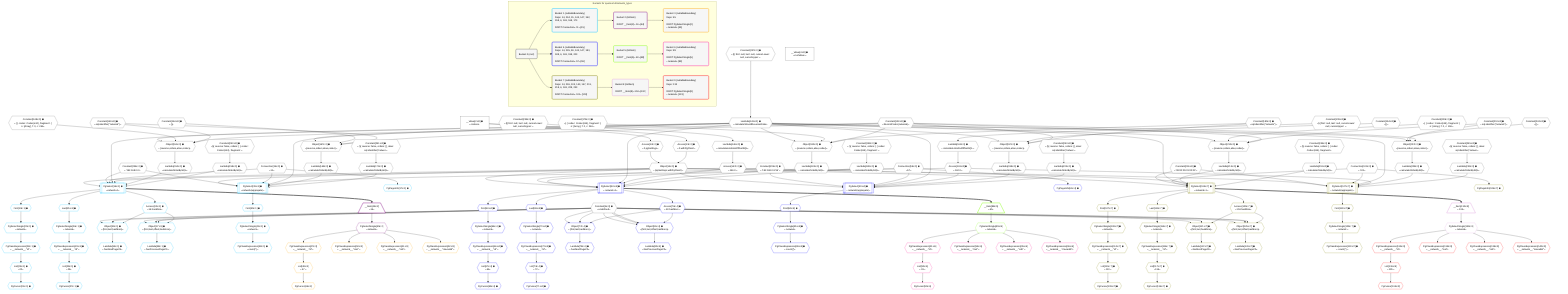 %%{init: {'themeVariables': { 'fontSize': '12px'}}}%%
graph TD
    classDef path fill:#eee,stroke:#000,color:#000
    classDef plan fill:#fff,stroke-width:1px,color:#000
    classDef itemplan fill:#fff,stroke-width:2px,color:#000
    classDef unbatchedplan fill:#dff,stroke-width:1px,color:#000
    classDef sideeffectplan fill:#fcc,stroke-width:2px,color:#000
    classDef bucket fill:#f6f6f6,color:#000,stroke-width:2px,text-align:left


    %% plan dependencies
    Object151{{"Object[151∈0] ➊<br />ᐸ{reverse,orders,alias,codec}ᐳ"}}:::plan
    Lambda143{{"Lambda[143∈0] ➊<br />ᐸcalculateShouldReverseOrderᐳ"}}:::plan
    Constant148{{"Constant[148∈0] ➊<br />ᐸ[ { codec: Codec(int4), fragment: { n: [Array], f: 0, c: 266ᐳ"}}:::plan
    Constant149{{"Constant[149∈0] ➊<br />ᐸsql.identifier(”network”)ᐳ"}}:::plan
    Constant150{{"Constant[150∈0] ➊<br />ᐸRecordCodec(network)ᐳ"}}:::plan
    Lambda143 & Constant148 & Constant149 & Constant150 --> Object151
    Object167{{"Object[167∈0] ➊<br />ᐸ{reverse,orders,alias,codec}ᐳ"}}:::plan
    Constant164{{"Constant[164∈0] ➊<br />ᐸ[]ᐳ"}}:::plan
    Lambda143 & Constant164 & Constant149 & Constant150 --> Object167
    Object182{{"Object[182∈0] ➊<br />ᐸ{reverse,orders,alias,codec}ᐳ"}}:::plan
    Constant179{{"Constant[179∈0] ➊<br />ᐸ[ { codec: Codec(int4), fragment: { n: [Array], f: 0, c: 266ᐳ"}}:::plan
    Constant180{{"Constant[180∈0] ➊<br />ᐸsql.identifier(”network”)ᐳ"}}:::plan
    Lambda143 & Constant179 & Constant180 & Constant150 --> Object182
    Object197{{"Object[197∈0] ➊<br />ᐸ{reverse,orders,alias,codec}ᐳ"}}:::plan
    Constant194{{"Constant[194∈0] ➊<br />ᐸ[]ᐳ"}}:::plan
    Lambda143 & Constant194 & Constant180 & Constant150 --> Object197
    Object212{{"Object[212∈0] ➊<br />ᐸ{reverse,orders,alias,codec}ᐳ"}}:::plan
    Constant209{{"Constant[209∈0] ➊<br />ᐸ[ { codec: Codec(int4), fragment: { n: [Array], f: 0, c: 266ᐳ"}}:::plan
    Constant210{{"Constant[210∈0] ➊<br />ᐸsql.identifier(”network”)ᐳ"}}:::plan
    Lambda143 & Constant209 & Constant210 & Constant150 --> Object212
    Object227{{"Object[227∈0] ➊<br />ᐸ{reverse,orders,alias,codec}ᐳ"}}:::plan
    Constant224{{"Constant[224∈0] ➊<br />ᐸ[]ᐳ"}}:::plan
    Lambda143 & Constant224 & Constant210 & Constant150 --> Object227
    Object14{{"Object[14∈0] ➊<br />ᐸ{pgSettings,withPgClient}ᐳ"}}:::plan
    Access12{{"Access[12∈0] ➊<br />ᐸ2.pgSettingsᐳ"}}:::plan
    Access13{{"Access[13∈0] ➊<br />ᐸ2.withPgClientᐳ"}}:::plan
    Access12 & Access13 --> Object14
    __Value2["__Value[2∈0] ➊<br />ᐸcontextᐳ"]:::plan
    __Value2 --> Access12
    __Value2 --> Access13
    Constant237{{"Constant[237∈0] ➊<br />ᐸ§{ first: null, last: null, cursorLower: null, cursorUpper: ᐳ"}}:::plan
    Constant237 --> Lambda143
    Lambda146{{"Lambda[146∈0] ➊<br />ᐸcalculateLimitAndOffsetSQLᐳ"}}:::plan
    Constant238{{"Constant[238∈0] ➊<br />ᐸ§{ first: null, last: null, cursorLower: null, cursorUpper: ᐳ"}}:::plan
    Constant238 --> Lambda146
    Access147{{"Access[147∈0] ➊<br />ᐸ146.0ᐳ"}}:::plan
    Lambda146 --> Access147
    Lambda152{{"Lambda[152∈0] ➊<br />ᐸcalculateOrderBySQLᐳ"}}:::plan
    Object151 --> Lambda152
    Lambda158{{"Lambda[158∈0] ➊<br />ᐸcalculateOrderBySQLᐳ"}}:::plan
    Constant240{{"Constant[240∈0] ➊<br />ᐸ§{ reverse: false, orders: [ { codec: Codec(int4), fragment:ᐳ"}}:::plan
    Constant240 --> Lambda158
    Lambda162{{"Lambda[162∈0] ➊<br />ᐸcalculateLimitAndOffsetSQLᐳ"}}:::plan
    Constant239{{"Constant[239∈0] ➊<br />ᐸ§{ first: null, last: null, cursorLower: null, cursorUpper: ᐳ"}}:::plan
    Constant239 --> Lambda162
    Access163{{"Access[163∈0] ➊<br />ᐸ162.0ᐳ"}}:::plan
    Lambda162 --> Access163
    Lambda168{{"Lambda[168∈0] ➊<br />ᐸcalculateOrderBySQLᐳ"}}:::plan
    Object167 --> Lambda168
    Lambda173{{"Lambda[173∈0] ➊<br />ᐸcalculateOrderBySQLᐳ"}}:::plan
    Constant241{{"Constant[241∈0] ➊<br />ᐸ§{ reverse: false, orders: [], alias: sql.identifier(”networᐳ"}}:::plan
    Constant241 --> Lambda173
    Lambda183{{"Lambda[183∈0] ➊<br />ᐸcalculateOrderBySQLᐳ"}}:::plan
    Object182 --> Lambda183
    Lambda188{{"Lambda[188∈0] ➊<br />ᐸcalculateOrderBySQLᐳ"}}:::plan
    Constant242{{"Constant[242∈0] ➊<br />ᐸ§{ reverse: false, orders: [ { codec: Codec(int4), fragment:ᐳ"}}:::plan
    Constant242 --> Lambda188
    Lambda198{{"Lambda[198∈0] ➊<br />ᐸcalculateOrderBySQLᐳ"}}:::plan
    Object197 --> Lambda198
    Lambda203{{"Lambda[203∈0] ➊<br />ᐸcalculateOrderBySQLᐳ"}}:::plan
    Constant243{{"Constant[243∈0] ➊<br />ᐸ§{ reverse: false, orders: [], alias: sql.identifier(”networᐳ"}}:::plan
    Constant243 --> Lambda203
    Lambda213{{"Lambda[213∈0] ➊<br />ᐸcalculateOrderBySQLᐳ"}}:::plan
    Object212 --> Lambda213
    Lambda218{{"Lambda[218∈0] ➊<br />ᐸcalculateOrderBySQLᐳ"}}:::plan
    Constant244{{"Constant[244∈0] ➊<br />ᐸ§{ reverse: false, orders: [ { codec: Codec(int4), fragment:ᐳ"}}:::plan
    Constant244 --> Lambda218
    Lambda228{{"Lambda[228∈0] ➊<br />ᐸcalculateOrderBySQLᐳ"}}:::plan
    Object227 --> Lambda228
    Lambda233{{"Lambda[233∈0] ➊<br />ᐸcalculateOrderBySQLᐳ"}}:::plan
    Constant245{{"Constant[245∈0] ➊<br />ᐸ§{ reverse: false, orders: [], alias: sql.identifier(”networᐳ"}}:::plan
    Constant245 --> Lambda233
    __Value4["__Value[4∈0] ➊<br />ᐸrootValueᐳ"]:::plan
    Constant6{{"Constant[6∈0] ➊<br />ᐸundefinedᐳ"}}:::plan
    Connection15{{"Connection[15∈0] ➊<br />ᐸ11ᐳ"}}:::plan
    Connection59{{"Connection[59∈0] ➊<br />ᐸ57ᐳ"}}:::plan
    Connection103{{"Connection[103∈0] ➊<br />ᐸ101ᐳ"}}:::plan
    Constant234{{"Constant[234∈0] ➊<br />ᐸ'192.168.0.0'ᐳ"}}:::plan
    Constant235{{"Constant[235∈0] ➊<br />ᐸ'192.168.0.0/16'ᐳ"}}:::plan
    Constant236{{"Constant[236∈0] ➊<br />ᐸ'08:00:2b:01:02:03'ᐳ"}}:::plan
    PgSelect16[["PgSelect[16∈1] ➊<br />ᐸnetwork+1ᐳ"]]:::plan
    Object14 & Constant234 & Connection15 & Lambda143 & Access147 & Lambda152 & Lambda158 --> PgSelect16
    PgSelect39[["PgSelect[39∈1] ➊<br />ᐸnetwork(aggregate)ᐳ"]]:::plan
    Object14 & Constant234 & Connection15 & Lambda143 & Access163 & Lambda168 & Lambda173 --> PgSelect39
    Object37{{"Object[37∈1] ➊<br />ᐸ{first,last,offset,hasMore}ᐳ"}}:::plan
    Access32{{"Access[32∈1] ➊<br />ᐸ16.hasMoreᐳ"}}:::plan
    Constant6 & Constant6 & Constant6 & Access32 --> Object37
    Object33{{"Object[33∈1] ➊<br />ᐸ{first,last,hasMore}ᐳ"}}:::plan
    Constant6 & Constant6 & Access32 --> Object33
    PgPageInfo17{{"PgPageInfo[17∈1] ➊"}}:::plan
    Connection15 --> PgPageInfo17
    First19{{"First[19∈1] ➊"}}:::plan
    PgSelect16 --> First19
    PgSelectSingle20{{"PgSelectSingle[20∈1] ➊<br />ᐸnetworkᐳ"}}:::plan
    First19 --> PgSelectSingle20
    PgCursor21{{"PgCursor[21∈1] ➊"}}:::plan
    List23{{"List[23∈1] ➊<br />ᐸ22ᐳ"}}:::plan
    List23 --> PgCursor21
    PgClassExpression22{{"PgClassExpression[22∈1] ➊<br />ᐸ__network__.”id”ᐳ"}}:::plan
    PgSelectSingle20 --> PgClassExpression22
    PgClassExpression22 --> List23
    Last25{{"Last[25∈1] ➊"}}:::plan
    PgSelect16 --> Last25
    PgSelectSingle26{{"PgSelectSingle[26∈1] ➊<br />ᐸnetworkᐳ"}}:::plan
    Last25 --> PgSelectSingle26
    PgCursor27{{"PgCursor[27∈1] ➊"}}:::plan
    List29{{"List[29∈1] ➊<br />ᐸ28ᐳ"}}:::plan
    List29 --> PgCursor27
    PgClassExpression28{{"PgClassExpression[28∈1] ➊<br />ᐸ__network__.”id”ᐳ"}}:::plan
    PgSelectSingle26 --> PgClassExpression28
    PgClassExpression28 --> List29
    PgSelect16 --> Access32
    Lambda34{{"Lambda[34∈1] ➊<br />ᐸhasNextPageCbᐳ"}}:::plan
    Object33 --> Lambda34
    Lambda38{{"Lambda[38∈1] ➊<br />ᐸhasPreviousPageCbᐳ"}}:::plan
    Object37 --> Lambda38
    First40{{"First[40∈1] ➊"}}:::plan
    PgSelect39 --> First40
    PgSelectSingle41{{"PgSelectSingle[41∈1] ➊<br />ᐸnetworkᐳ"}}:::plan
    First40 --> PgSelectSingle41
    PgClassExpression42{{"PgClassExpression[42∈1] ➊<br />ᐸcount(*)ᐳ"}}:::plan
    PgSelectSingle41 --> PgClassExpression42
    __Item44[/"__Item[44∈2]<br />ᐸ16ᐳ"\]:::itemplan
    PgSelect16 ==> __Item44
    PgSelectSingle45{{"PgSelectSingle[45∈2]<br />ᐸnetworkᐳ"}}:::plan
    __Item44 --> PgSelectSingle45
    PgCursor46{{"PgCursor[46∈3]"}}:::plan
    List48{{"List[48∈3]<br />ᐸ47ᐳ"}}:::plan
    List48 --> PgCursor46
    PgClassExpression47{{"PgClassExpression[47∈3]<br />ᐸ__network__.”id”ᐳ"}}:::plan
    PgSelectSingle45 --> PgClassExpression47
    PgClassExpression47 --> List48
    PgClassExpression50{{"PgClassExpression[50∈3]<br />ᐸ__network__.”inet”ᐳ"}}:::plan
    PgSelectSingle45 --> PgClassExpression50
    PgClassExpression51{{"PgClassExpression[51∈3]<br />ᐸ__network__.”cidr”ᐳ"}}:::plan
    PgSelectSingle45 --> PgClassExpression51
    PgClassExpression52{{"PgClassExpression[52∈3]<br />ᐸ__network__.”macaddr”ᐳ"}}:::plan
    PgSelectSingle45 --> PgClassExpression52
    PgSelect60[["PgSelect[60∈4] ➊<br />ᐸnetwork+1ᐳ"]]:::plan
    Object14 & Constant235 & Connection59 & Lambda143 & Access147 & Lambda183 & Lambda188 --> PgSelect60
    PgSelect83[["PgSelect[83∈4] ➊<br />ᐸnetwork(aggregate)ᐳ"]]:::plan
    Object14 & Constant235 & Connection59 & Lambda143 & Access163 & Lambda198 & Lambda203 --> PgSelect83
    Object81{{"Object[81∈4] ➊<br />ᐸ{first,last,offset,hasMore}ᐳ"}}:::plan
    Access76{{"Access[76∈4] ➊<br />ᐸ60.hasMoreᐳ"}}:::plan
    Constant6 & Constant6 & Constant6 & Access76 --> Object81
    Object77{{"Object[77∈4] ➊<br />ᐸ{first,last,hasMore}ᐳ"}}:::plan
    Constant6 & Constant6 & Access76 --> Object77
    PgPageInfo61{{"PgPageInfo[61∈4] ➊"}}:::plan
    Connection59 --> PgPageInfo61
    First63{{"First[63∈4] ➊"}}:::plan
    PgSelect60 --> First63
    PgSelectSingle64{{"PgSelectSingle[64∈4] ➊<br />ᐸnetworkᐳ"}}:::plan
    First63 --> PgSelectSingle64
    PgCursor65{{"PgCursor[65∈4] ➊"}}:::plan
    List67{{"List[67∈4] ➊<br />ᐸ66ᐳ"}}:::plan
    List67 --> PgCursor65
    PgClassExpression66{{"PgClassExpression[66∈4] ➊<br />ᐸ__network__.”id”ᐳ"}}:::plan
    PgSelectSingle64 --> PgClassExpression66
    PgClassExpression66 --> List67
    Last69{{"Last[69∈4] ➊"}}:::plan
    PgSelect60 --> Last69
    PgSelectSingle70{{"PgSelectSingle[70∈4] ➊<br />ᐸnetworkᐳ"}}:::plan
    Last69 --> PgSelectSingle70
    PgCursor71{{"PgCursor[71∈4] ➊"}}:::plan
    List73{{"List[73∈4] ➊<br />ᐸ72ᐳ"}}:::plan
    List73 --> PgCursor71
    PgClassExpression72{{"PgClassExpression[72∈4] ➊<br />ᐸ__network__.”id”ᐳ"}}:::plan
    PgSelectSingle70 --> PgClassExpression72
    PgClassExpression72 --> List73
    PgSelect60 --> Access76
    Lambda78{{"Lambda[78∈4] ➊<br />ᐸhasNextPageCbᐳ"}}:::plan
    Object77 --> Lambda78
    Lambda82{{"Lambda[82∈4] ➊<br />ᐸhasPreviousPageCbᐳ"}}:::plan
    Object81 --> Lambda82
    First84{{"First[84∈4] ➊"}}:::plan
    PgSelect83 --> First84
    PgSelectSingle85{{"PgSelectSingle[85∈4] ➊<br />ᐸnetworkᐳ"}}:::plan
    First84 --> PgSelectSingle85
    PgClassExpression86{{"PgClassExpression[86∈4] ➊<br />ᐸcount(*)ᐳ"}}:::plan
    PgSelectSingle85 --> PgClassExpression86
    __Item88[/"__Item[88∈5]<br />ᐸ60ᐳ"\]:::itemplan
    PgSelect60 ==> __Item88
    PgSelectSingle89{{"PgSelectSingle[89∈5]<br />ᐸnetworkᐳ"}}:::plan
    __Item88 --> PgSelectSingle89
    PgCursor90{{"PgCursor[90∈6]"}}:::plan
    List92{{"List[92∈6]<br />ᐸ91ᐳ"}}:::plan
    List92 --> PgCursor90
    PgClassExpression91{{"PgClassExpression[91∈6]<br />ᐸ__network__.”id”ᐳ"}}:::plan
    PgSelectSingle89 --> PgClassExpression91
    PgClassExpression91 --> List92
    PgClassExpression94{{"PgClassExpression[94∈6]<br />ᐸ__network__.”inet”ᐳ"}}:::plan
    PgSelectSingle89 --> PgClassExpression94
    PgClassExpression95{{"PgClassExpression[95∈6]<br />ᐸ__network__.”cidr”ᐳ"}}:::plan
    PgSelectSingle89 --> PgClassExpression95
    PgClassExpression96{{"PgClassExpression[96∈6]<br />ᐸ__network__.”macaddr”ᐳ"}}:::plan
    PgSelectSingle89 --> PgClassExpression96
    PgSelect104[["PgSelect[104∈7] ➊<br />ᐸnetwork+1ᐳ"]]:::plan
    Object14 & Constant236 & Connection103 & Lambda143 & Access147 & Lambda213 & Lambda218 --> PgSelect104
    PgSelect127[["PgSelect[127∈7] ➊<br />ᐸnetwork(aggregate)ᐳ"]]:::plan
    Object14 & Constant236 & Connection103 & Lambda143 & Access163 & Lambda228 & Lambda233 --> PgSelect127
    Object125{{"Object[125∈7] ➊<br />ᐸ{first,last,offset,hasMore}ᐳ"}}:::plan
    Access120{{"Access[120∈7] ➊<br />ᐸ104.hasMoreᐳ"}}:::plan
    Constant6 & Constant6 & Constant6 & Access120 --> Object125
    Object121{{"Object[121∈7] ➊<br />ᐸ{first,last,hasMore}ᐳ"}}:::plan
    Constant6 & Constant6 & Access120 --> Object121
    PgPageInfo105{{"PgPageInfo[105∈7] ➊"}}:::plan
    Connection103 --> PgPageInfo105
    First107{{"First[107∈7] ➊"}}:::plan
    PgSelect104 --> First107
    PgSelectSingle108{{"PgSelectSingle[108∈7] ➊<br />ᐸnetworkᐳ"}}:::plan
    First107 --> PgSelectSingle108
    PgCursor109{{"PgCursor[109∈7] ➊"}}:::plan
    List111{{"List[111∈7] ➊<br />ᐸ110ᐳ"}}:::plan
    List111 --> PgCursor109
    PgClassExpression110{{"PgClassExpression[110∈7] ➊<br />ᐸ__network__.”id”ᐳ"}}:::plan
    PgSelectSingle108 --> PgClassExpression110
    PgClassExpression110 --> List111
    Last113{{"Last[113∈7] ➊"}}:::plan
    PgSelect104 --> Last113
    PgSelectSingle114{{"PgSelectSingle[114∈7] ➊<br />ᐸnetworkᐳ"}}:::plan
    Last113 --> PgSelectSingle114
    PgCursor115{{"PgCursor[115∈7] ➊"}}:::plan
    List117{{"List[117∈7] ➊<br />ᐸ116ᐳ"}}:::plan
    List117 --> PgCursor115
    PgClassExpression116{{"PgClassExpression[116∈7] ➊<br />ᐸ__network__.”id”ᐳ"}}:::plan
    PgSelectSingle114 --> PgClassExpression116
    PgClassExpression116 --> List117
    PgSelect104 --> Access120
    Lambda122{{"Lambda[122∈7] ➊<br />ᐸhasNextPageCbᐳ"}}:::plan
    Object121 --> Lambda122
    Lambda126{{"Lambda[126∈7] ➊<br />ᐸhasPreviousPageCbᐳ"}}:::plan
    Object125 --> Lambda126
    First128{{"First[128∈7] ➊"}}:::plan
    PgSelect127 --> First128
    PgSelectSingle129{{"PgSelectSingle[129∈7] ➊<br />ᐸnetworkᐳ"}}:::plan
    First128 --> PgSelectSingle129
    PgClassExpression130{{"PgClassExpression[130∈7] ➊<br />ᐸcount(*)ᐳ"}}:::plan
    PgSelectSingle129 --> PgClassExpression130
    __Item132[/"__Item[132∈8]<br />ᐸ104ᐳ"\]:::itemplan
    PgSelect104 ==> __Item132
    PgSelectSingle133{{"PgSelectSingle[133∈8]<br />ᐸnetworkᐳ"}}:::plan
    __Item132 --> PgSelectSingle133
    PgCursor134{{"PgCursor[134∈9]"}}:::plan
    List136{{"List[136∈9]<br />ᐸ135ᐳ"}}:::plan
    List136 --> PgCursor134
    PgClassExpression135{{"PgClassExpression[135∈9]<br />ᐸ__network__.”id”ᐳ"}}:::plan
    PgSelectSingle133 --> PgClassExpression135
    PgClassExpression135 --> List136
    PgClassExpression138{{"PgClassExpression[138∈9]<br />ᐸ__network__.”inet”ᐳ"}}:::plan
    PgSelectSingle133 --> PgClassExpression138
    PgClassExpression139{{"PgClassExpression[139∈9]<br />ᐸ__network__.”cidr”ᐳ"}}:::plan
    PgSelectSingle133 --> PgClassExpression139
    PgClassExpression140{{"PgClassExpression[140∈9]<br />ᐸ__network__.”macaddr”ᐳ"}}:::plan
    PgSelectSingle133 --> PgClassExpression140

    %% define steps

    subgraph "Buckets for queries/v4/network_types"
    Bucket0("Bucket 0 (root)"):::bucket
    classDef bucket0 stroke:#696969
    class Bucket0,__Value2,__Value4,Constant6,Access12,Access13,Object14,Connection15,Connection59,Connection103,Lambda143,Lambda146,Access147,Constant148,Constant149,Constant150,Object151,Lambda152,Lambda158,Lambda162,Access163,Constant164,Object167,Lambda168,Lambda173,Constant179,Constant180,Object182,Lambda183,Lambda188,Constant194,Object197,Lambda198,Lambda203,Constant209,Constant210,Object212,Lambda213,Lambda218,Constant224,Object227,Lambda228,Lambda233,Constant234,Constant235,Constant236,Constant237,Constant238,Constant239,Constant240,Constant241,Constant242,Constant243,Constant244,Constant245 bucket0
    Bucket1("Bucket 1 (nullableBoundary)<br />Deps: 14, 234, 15, 143, 147, 152, 158, 6, 163, 168, 173<br /><br />ROOT Connectionᐸ11ᐳ[15]"):::bucket
    classDef bucket1 stroke:#00bfff
    class Bucket1,PgSelect16,PgPageInfo17,First19,PgSelectSingle20,PgCursor21,PgClassExpression22,List23,Last25,PgSelectSingle26,PgCursor27,PgClassExpression28,List29,Access32,Object33,Lambda34,Object37,Lambda38,PgSelect39,First40,PgSelectSingle41,PgClassExpression42 bucket1
    Bucket2("Bucket 2 (listItem)<br /><br />ROOT __Item{2}ᐸ16ᐳ[44]"):::bucket
    classDef bucket2 stroke:#7f007f
    class Bucket2,__Item44,PgSelectSingle45 bucket2
    Bucket3("Bucket 3 (nullableBoundary)<br />Deps: 45<br /><br />ROOT PgSelectSingle{2}ᐸnetworkᐳ[45]"):::bucket
    classDef bucket3 stroke:#ffa500
    class Bucket3,PgCursor46,PgClassExpression47,List48,PgClassExpression50,PgClassExpression51,PgClassExpression52 bucket3
    Bucket4("Bucket 4 (nullableBoundary)<br />Deps: 14, 235, 59, 143, 147, 183, 188, 6, 163, 198, 203<br /><br />ROOT Connectionᐸ57ᐳ[59]"):::bucket
    classDef bucket4 stroke:#0000ff
    class Bucket4,PgSelect60,PgPageInfo61,First63,PgSelectSingle64,PgCursor65,PgClassExpression66,List67,Last69,PgSelectSingle70,PgCursor71,PgClassExpression72,List73,Access76,Object77,Lambda78,Object81,Lambda82,PgSelect83,First84,PgSelectSingle85,PgClassExpression86 bucket4
    Bucket5("Bucket 5 (listItem)<br /><br />ROOT __Item{5}ᐸ60ᐳ[88]"):::bucket
    classDef bucket5 stroke:#7fff00
    class Bucket5,__Item88,PgSelectSingle89 bucket5
    Bucket6("Bucket 6 (nullableBoundary)<br />Deps: 89<br /><br />ROOT PgSelectSingle{5}ᐸnetworkᐳ[89]"):::bucket
    classDef bucket6 stroke:#ff1493
    class Bucket6,PgCursor90,PgClassExpression91,List92,PgClassExpression94,PgClassExpression95,PgClassExpression96 bucket6
    Bucket7("Bucket 7 (nullableBoundary)<br />Deps: 14, 236, 103, 143, 147, 213, 218, 6, 163, 228, 233<br /><br />ROOT Connectionᐸ101ᐳ[103]"):::bucket
    classDef bucket7 stroke:#808000
    class Bucket7,PgSelect104,PgPageInfo105,First107,PgSelectSingle108,PgCursor109,PgClassExpression110,List111,Last113,PgSelectSingle114,PgCursor115,PgClassExpression116,List117,Access120,Object121,Lambda122,Object125,Lambda126,PgSelect127,First128,PgSelectSingle129,PgClassExpression130 bucket7
    Bucket8("Bucket 8 (listItem)<br /><br />ROOT __Item{8}ᐸ104ᐳ[132]"):::bucket
    classDef bucket8 stroke:#dda0dd
    class Bucket8,__Item132,PgSelectSingle133 bucket8
    Bucket9("Bucket 9 (nullableBoundary)<br />Deps: 133<br /><br />ROOT PgSelectSingle{8}ᐸnetworkᐳ[133]"):::bucket
    classDef bucket9 stroke:#ff0000
    class Bucket9,PgCursor134,PgClassExpression135,List136,PgClassExpression138,PgClassExpression139,PgClassExpression140 bucket9
    Bucket0 --> Bucket1 & Bucket4 & Bucket7
    Bucket1 --> Bucket2
    Bucket2 --> Bucket3
    Bucket4 --> Bucket5
    Bucket5 --> Bucket6
    Bucket7 --> Bucket8
    Bucket8 --> Bucket9
    end